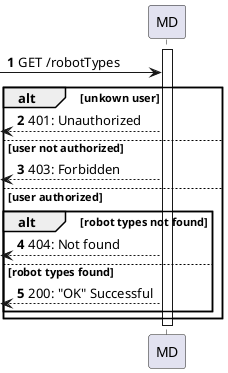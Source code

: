 @startuml
autonumber


participant "MD" as mdr


activate mdr

    [-> mdr: GET /robotTypes
    alt unkown user
            [<-- mdr  : 401: Unauthorized
        else user not authorized
            [<-- mdr  : 403: Forbidden
        else user authorized


    alt robot types not found
        [<-- mdr  : 404: Not found
    else robot types found
        [<-- mdr  : 200: "OK" Successful
    end

    end

deactivate mdr
@enduml
